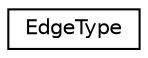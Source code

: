 digraph "Graphical Class Hierarchy"
{
  edge [fontname="Helvetica",fontsize="10",labelfontname="Helvetica",labelfontsize="10"];
  node [fontname="Helvetica",fontsize="10",shape=record];
  rankdir="LR";
  Node0 [label="EdgeType",height=0.2,width=0.4,color="black", fillcolor="white", style="filled",URL="$class_edge_type.html"];
}
